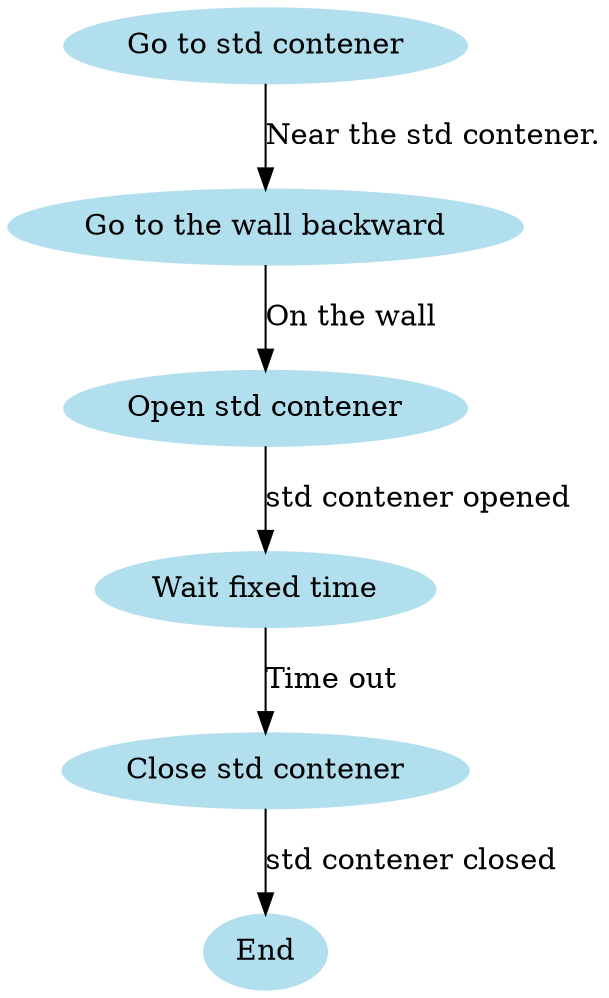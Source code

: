 /* IO.avr module. Chute Final State Machine */
digraph StdContenerFsm 
{
	node [color=lightblue2, style=filled];
	"Go to std contener" -> "Go to the wall backward" [label = "Near the std contener."];
	"Go to the wall backward" -> "Open std contener" [label = "On the wall"];
	"Open std contener" -> "Wait fixed time" [label = "std contener opened"];
	"Wait fixed time" -> "Close std contener" [label = "Time out"];
	"Close std contener" -> End [label = "std contener closed"];
}

